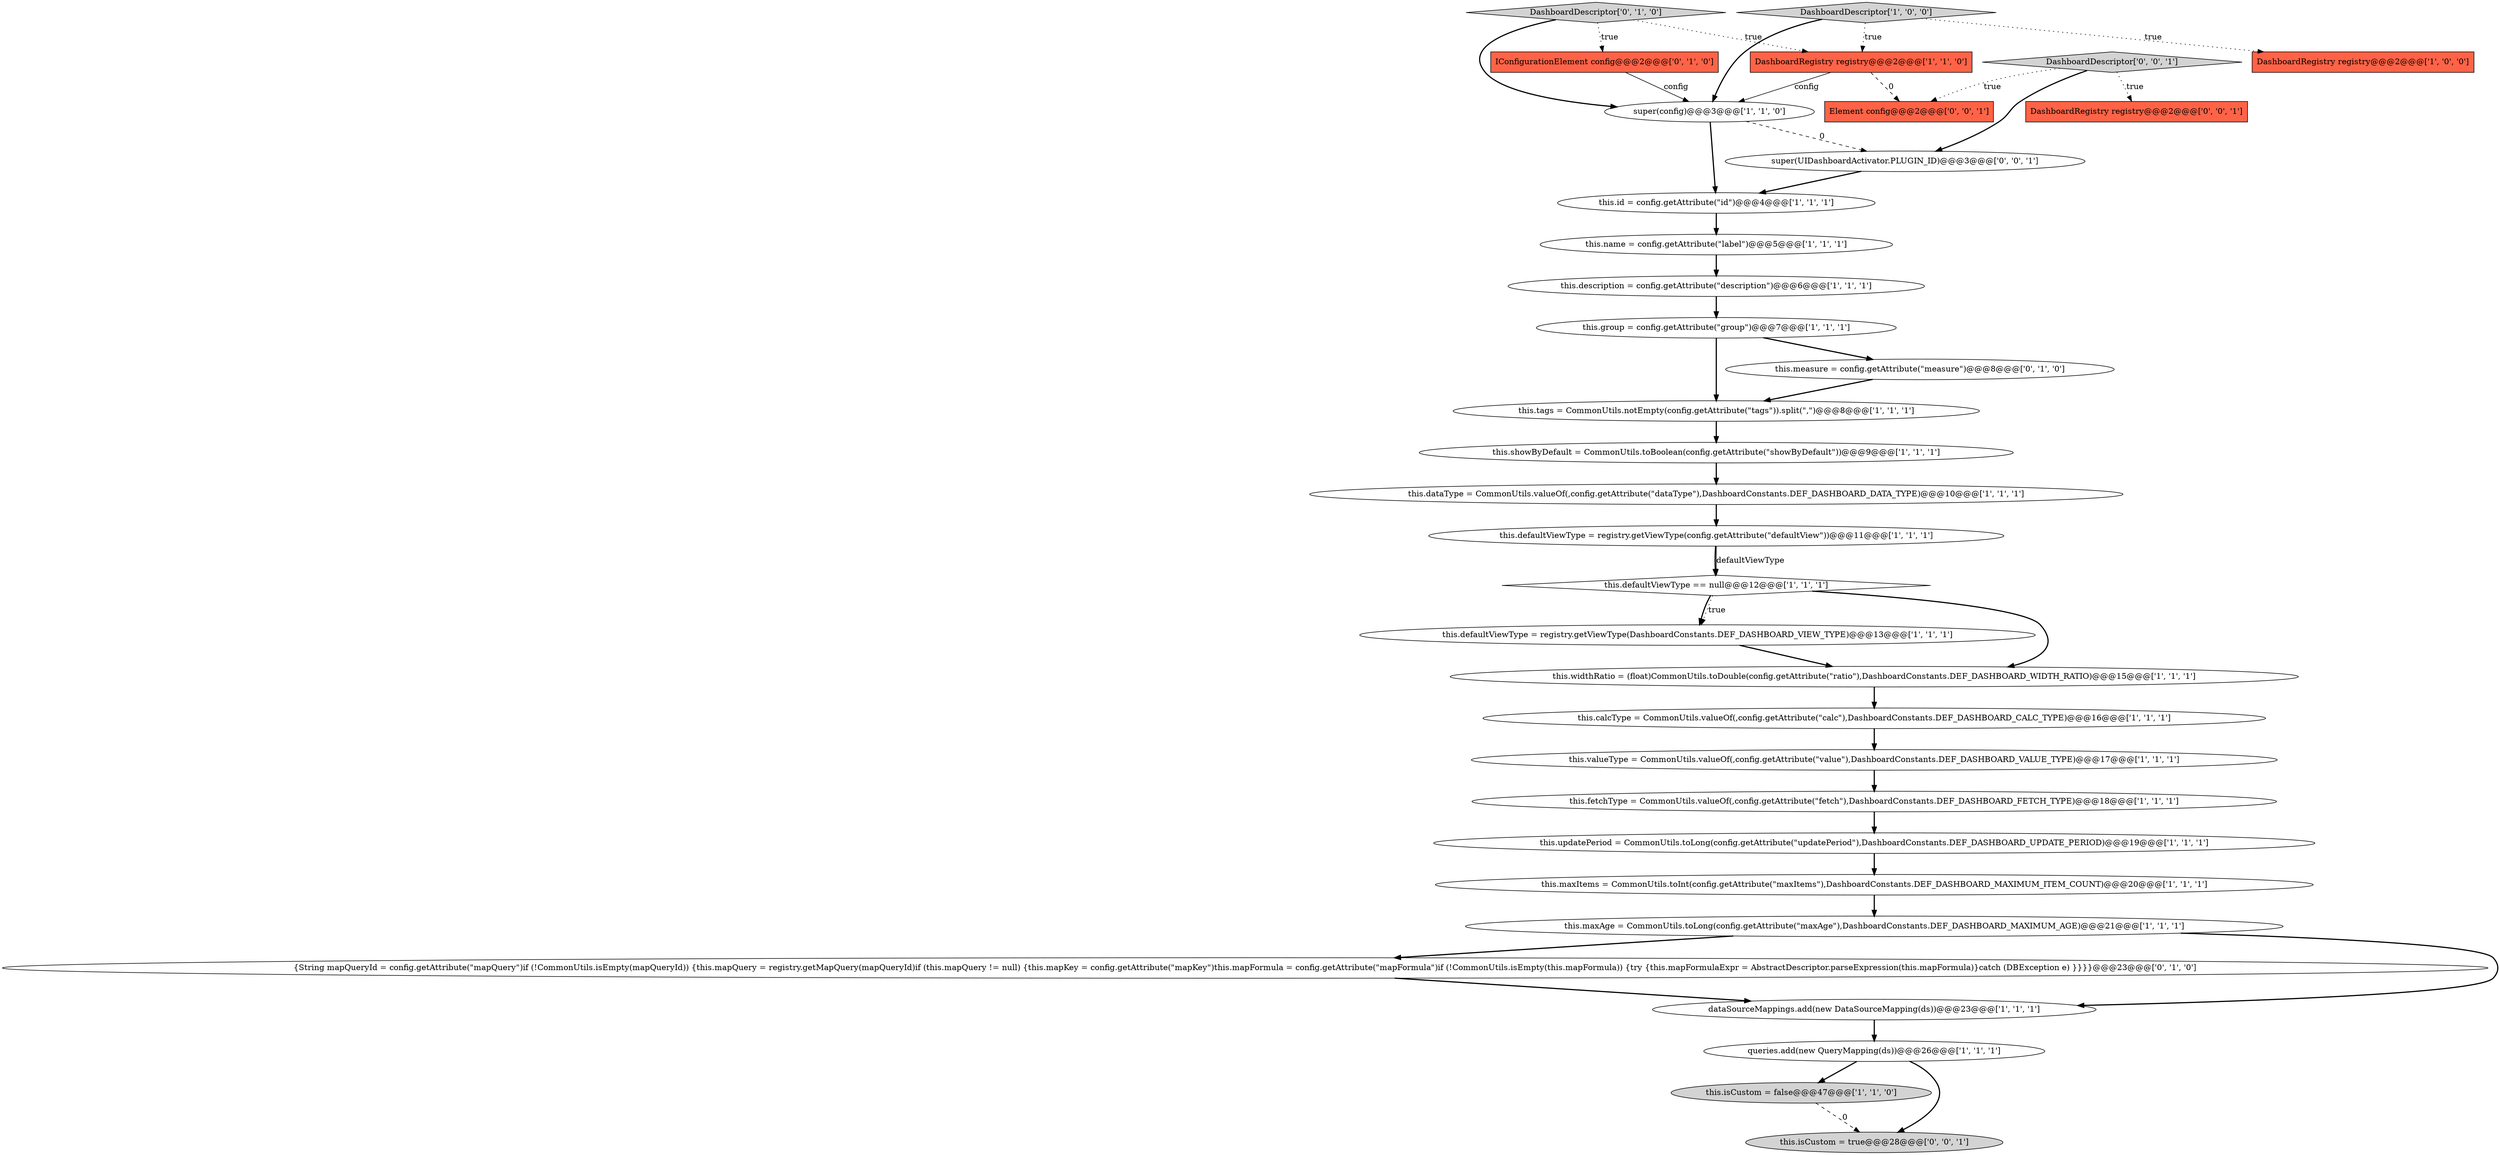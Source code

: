 digraph {
17 [style = filled, label = "this.group = config.getAttribute(\"group\")@@@7@@@['1', '1', '1']", fillcolor = white, shape = ellipse image = "AAA0AAABBB1BBB"];
9 [style = filled, label = "this.isCustom = false@@@47@@@['1', '1', '0']", fillcolor = lightgray, shape = ellipse image = "AAA0AAABBB1BBB"];
20 [style = filled, label = "super(config)@@@3@@@['1', '1', '0']", fillcolor = white, shape = ellipse image = "AAA0AAABBB1BBB"];
28 [style = filled, label = "DashboardRegistry registry@@@2@@@['0', '0', '1']", fillcolor = tomato, shape = box image = "AAA0AAABBB3BBB"];
16 [style = filled, label = "this.id = config.getAttribute(\"id\")@@@4@@@['1', '1', '1']", fillcolor = white, shape = ellipse image = "AAA0AAABBB1BBB"];
7 [style = filled, label = "this.fetchType = CommonUtils.valueOf(,config.getAttribute(\"fetch\"),DashboardConstants.DEF_DASHBOARD_FETCH_TYPE)@@@18@@@['1', '1', '1']", fillcolor = white, shape = ellipse image = "AAA0AAABBB1BBB"];
25 [style = filled, label = "DashboardDescriptor['0', '1', '0']", fillcolor = lightgray, shape = diamond image = "AAA0AAABBB2BBB"];
26 [style = filled, label = "{String mapQueryId = config.getAttribute(\"mapQuery\")if (!CommonUtils.isEmpty(mapQueryId)) {this.mapQuery = registry.getMapQuery(mapQueryId)if (this.mapQuery != null) {this.mapKey = config.getAttribute(\"mapKey\")this.mapFormula = config.getAttribute(\"mapFormula\")if (!CommonUtils.isEmpty(this.mapFormula)) {try {this.mapFormulaExpr = AbstractDescriptor.parseExpression(this.mapFormula)}catch (DBException e) }}}}@@@23@@@['0', '1', '0']", fillcolor = white, shape = ellipse image = "AAA1AAABBB2BBB"];
21 [style = filled, label = "this.dataType = CommonUtils.valueOf(,config.getAttribute(\"dataType\"),DashboardConstants.DEF_DASHBOARD_DATA_TYPE)@@@10@@@['1', '1', '1']", fillcolor = white, shape = ellipse image = "AAA0AAABBB1BBB"];
12 [style = filled, label = "this.maxItems = CommonUtils.toInt(config.getAttribute(\"maxItems\"),DashboardConstants.DEF_DASHBOARD_MAXIMUM_ITEM_COUNT)@@@20@@@['1', '1', '1']", fillcolor = white, shape = ellipse image = "AAA0AAABBB1BBB"];
22 [style = filled, label = "this.updatePeriod = CommonUtils.toLong(config.getAttribute(\"updatePeriod\"),DashboardConstants.DEF_DASHBOARD_UPDATE_PERIOD)@@@19@@@['1', '1', '1']", fillcolor = white, shape = ellipse image = "AAA0AAABBB1BBB"];
13 [style = filled, label = "this.description = config.getAttribute(\"description\")@@@6@@@['1', '1', '1']", fillcolor = white, shape = ellipse image = "AAA0AAABBB1BBB"];
32 [style = filled, label = "super(UIDashboardActivator.PLUGIN_ID)@@@3@@@['0', '0', '1']", fillcolor = white, shape = ellipse image = "AAA0AAABBB3BBB"];
3 [style = filled, label = "this.defaultViewType = registry.getViewType(config.getAttribute(\"defaultView\"))@@@11@@@['1', '1', '1']", fillcolor = white, shape = ellipse image = "AAA0AAABBB1BBB"];
10 [style = filled, label = "DashboardRegistry registry@@@2@@@['1', '1', '0']", fillcolor = tomato, shape = box image = "AAA0AAABBB1BBB"];
30 [style = filled, label = "this.isCustom = true@@@28@@@['0', '0', '1']", fillcolor = lightgray, shape = ellipse image = "AAA0AAABBB3BBB"];
5 [style = filled, label = "this.tags = CommonUtils.notEmpty(config.getAttribute(\"tags\")).split(\",\")@@@8@@@['1', '1', '1']", fillcolor = white, shape = ellipse image = "AAA0AAABBB1BBB"];
15 [style = filled, label = "this.defaultViewType = registry.getViewType(DashboardConstants.DEF_DASHBOARD_VIEW_TYPE)@@@13@@@['1', '1', '1']", fillcolor = white, shape = ellipse image = "AAA0AAABBB1BBB"];
8 [style = filled, label = "this.name = config.getAttribute(\"label\")@@@5@@@['1', '1', '1']", fillcolor = white, shape = ellipse image = "AAA0AAABBB1BBB"];
2 [style = filled, label = "this.defaultViewType == null@@@12@@@['1', '1', '1']", fillcolor = white, shape = diamond image = "AAA0AAABBB1BBB"];
31 [style = filled, label = "DashboardDescriptor['0', '0', '1']", fillcolor = lightgray, shape = diamond image = "AAA0AAABBB3BBB"];
19 [style = filled, label = "queries.add(new QueryMapping(ds))@@@26@@@['1', '1', '1']", fillcolor = white, shape = ellipse image = "AAA0AAABBB1BBB"];
4 [style = filled, label = "this.calcType = CommonUtils.valueOf(,config.getAttribute(\"calc\"),DashboardConstants.DEF_DASHBOARD_CALC_TYPE)@@@16@@@['1', '1', '1']", fillcolor = white, shape = ellipse image = "AAA0AAABBB1BBB"];
23 [style = filled, label = "this.showByDefault = CommonUtils.toBoolean(config.getAttribute(\"showByDefault\"))@@@9@@@['1', '1', '1']", fillcolor = white, shape = ellipse image = "AAA0AAABBB1BBB"];
14 [style = filled, label = "dataSourceMappings.add(new DataSourceMapping(ds))@@@23@@@['1', '1', '1']", fillcolor = white, shape = ellipse image = "AAA0AAABBB1BBB"];
24 [style = filled, label = "IConfigurationElement config@@@2@@@['0', '1', '0']", fillcolor = tomato, shape = box image = "AAA0AAABBB2BBB"];
29 [style = filled, label = "Element config@@@2@@@['0', '0', '1']", fillcolor = tomato, shape = box image = "AAA0AAABBB3BBB"];
0 [style = filled, label = "DashboardRegistry registry@@@2@@@['1', '0', '0']", fillcolor = tomato, shape = box image = "AAA0AAABBB1BBB"];
1 [style = filled, label = "DashboardDescriptor['1', '0', '0']", fillcolor = lightgray, shape = diamond image = "AAA0AAABBB1BBB"];
27 [style = filled, label = "this.measure = config.getAttribute(\"measure\")@@@8@@@['0', '1', '0']", fillcolor = white, shape = ellipse image = "AAA1AAABBB2BBB"];
18 [style = filled, label = "this.valueType = CommonUtils.valueOf(,config.getAttribute(\"value\"),DashboardConstants.DEF_DASHBOARD_VALUE_TYPE)@@@17@@@['1', '1', '1']", fillcolor = white, shape = ellipse image = "AAA0AAABBB1BBB"];
11 [style = filled, label = "this.maxAge = CommonUtils.toLong(config.getAttribute(\"maxAge\"),DashboardConstants.DEF_DASHBOARD_MAXIMUM_AGE)@@@21@@@['1', '1', '1']", fillcolor = white, shape = ellipse image = "AAA0AAABBB1BBB"];
6 [style = filled, label = "this.widthRatio = (float)CommonUtils.toDouble(config.getAttribute(\"ratio\"),DashboardConstants.DEF_DASHBOARD_WIDTH_RATIO)@@@15@@@['1', '1', '1']", fillcolor = white, shape = ellipse image = "AAA0AAABBB1BBB"];
21->3 [style = bold, label=""];
19->9 [style = bold, label=""];
17->27 [style = bold, label=""];
6->4 [style = bold, label=""];
20->16 [style = bold, label=""];
19->30 [style = bold, label=""];
3->2 [style = bold, label=""];
10->20 [style = solid, label="config"];
1->0 [style = dotted, label="true"];
13->17 [style = bold, label=""];
25->20 [style = bold, label=""];
31->28 [style = dotted, label="true"];
11->26 [style = bold, label=""];
10->29 [style = dashed, label="0"];
16->8 [style = bold, label=""];
3->2 [style = solid, label="defaultViewType"];
14->19 [style = bold, label=""];
7->22 [style = bold, label=""];
25->10 [style = dotted, label="true"];
20->32 [style = dashed, label="0"];
26->14 [style = bold, label=""];
31->32 [style = bold, label=""];
15->6 [style = bold, label=""];
11->14 [style = bold, label=""];
23->21 [style = bold, label=""];
2->15 [style = dotted, label="true"];
9->30 [style = dashed, label="0"];
5->23 [style = bold, label=""];
25->24 [style = dotted, label="true"];
27->5 [style = bold, label=""];
8->13 [style = bold, label=""];
31->29 [style = dotted, label="true"];
32->16 [style = bold, label=""];
2->6 [style = bold, label=""];
24->20 [style = solid, label="config"];
12->11 [style = bold, label=""];
22->12 [style = bold, label=""];
1->20 [style = bold, label=""];
2->15 [style = bold, label=""];
17->5 [style = bold, label=""];
1->10 [style = dotted, label="true"];
4->18 [style = bold, label=""];
18->7 [style = bold, label=""];
}
